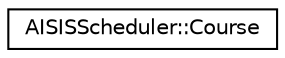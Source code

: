 digraph "Graphical Class Hierarchy"
{
  edge [fontname="Helvetica",fontsize="10",labelfontname="Helvetica",labelfontsize="10"];
  node [fontname="Helvetica",fontsize="10",shape=record];
  rankdir="LR";
  Node0 [label="AISISScheduler::Course",height=0.2,width=0.4,color="black", fillcolor="white", style="filled",URL="$class_a_i_s_i_s_scheduler_1_1_course.html"];
}
